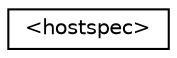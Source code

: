 digraph "Graphical Class Hierarchy"
{
 // LATEX_PDF_SIZE
  edge [fontname="Helvetica",fontsize="10",labelfontname="Helvetica",labelfontsize="10"];
  node [fontname="Helvetica",fontsize="10",shape=record];
  rankdir="LR";
  Node0 [label="\<hostspec\>",height=0.2,width=0.4,color="black", fillcolor="white", style="filled",URL="$protocolhostspec-p.html",tooltip=" "];
}
